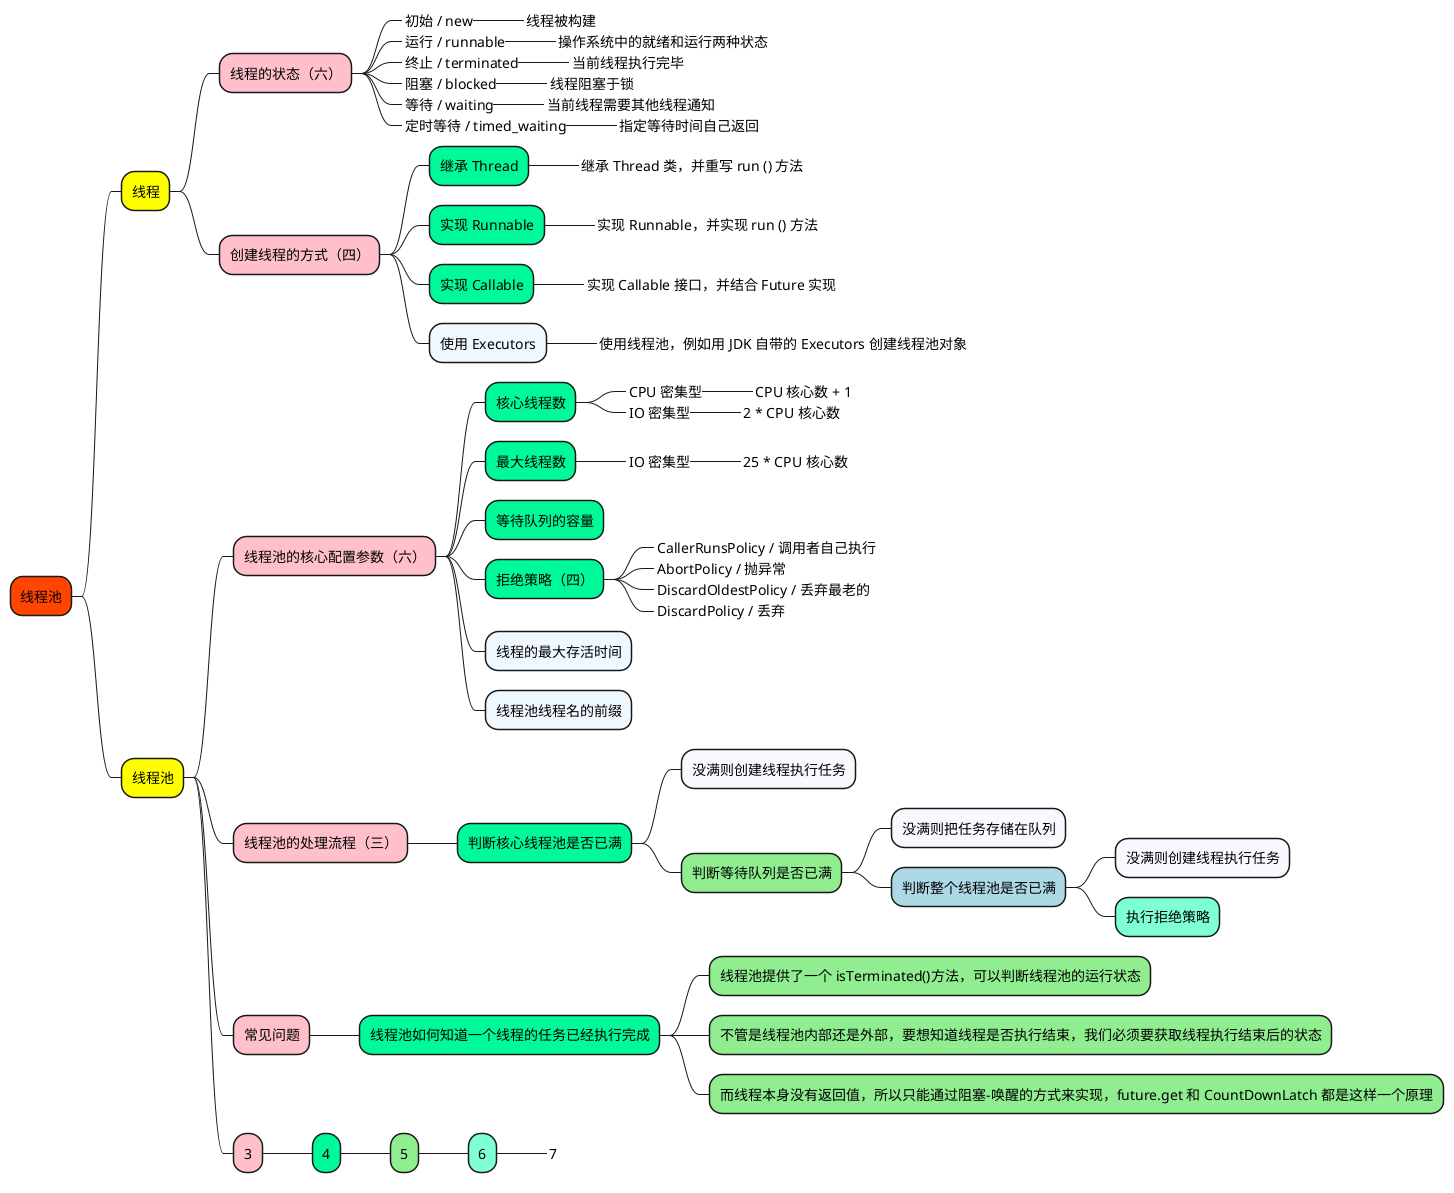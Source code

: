 @startmindmap

+[#OrangeRed] 线程池

++[#yellow] 线程

+++[#Pink] 线程的状态（六）

++++[#AliceBlue]_ 初始 / new
+++++[#GhostWhite]_ 线程被构建
++++[#AliceBlue]_ 运行 / runnable
+++++[#GhostWhite]_ 操作系统中的就绪和运行两种状态
++++[#AliceBlue]_ 终止 / terminated
+++++[#GhostWhite]_ 当前线程执行完毕
++++[#AliceBlue]_ 阻塞 / blocked
+++++[#GhostWhite]_ 线程阻塞于锁
++++[#AliceBlue]_ 等待 / waiting
+++++[#GhostWhite]_ 当前线程需要其他线程通知
++++[#AliceBlue]_ 定时等待 / timed_waiting
+++++[#GhostWhite]_ 指定等待时间自己返回


+++[#Pink] 创建线程的方式（四）

++++[#MediumSpringGreen] 继承 Thread
+++++[#GhostWhite]_ 继承 Thread 类，并重写 run () 方法
++++[#MediumSpringGreen] 实现 Runnable
+++++[#GhostWhite]_ 实现 Runnable，并实现 run () 方法
++++[#MediumSpringGreen] 实现 Callable
+++++[#GhostWhite]_ 实现 Callable 接口，并结合 Future 实现
++++[#AliceBlue] 使用 Executors
+++++[#GhostWhite]_ 使用线程池，例如用 JDK 自带的 Executors 创建线程池对象


++[#yellow] 线程池

+++[#Pink] 线程池的核心配置参数（六）

++++[#MediumSpringGreen] 核心线程数
+++++[#LightGreen]_ CPU 密集型
++++++[#Aquamarine]_ CPU 核心数 + 1
+++++[#LightGreen]_ IO 密集型
++++++[#Aquamarine]_ 2 * CPU 核心数

++++[#MediumSpringGreen] 最大线程数
+++++[#LightGreen]_ IO 密集型
++++++[#Aquamarine]_ 25 * CPU 核心数

++++[#MediumSpringGreen] 等待队列的容量

++++[#MediumSpringGreen] 拒绝策略（四）
+++++[#LightGreen]_ CallerRunsPolicy / 调用者自己执行
+++++[#LightGreen]_ AbortPolicy / 抛异常
+++++[#LightGreen]_ DiscardOldestPolicy / 丢弃最老的
+++++[#LightGreen]_ DiscardPolicy / 丢弃

++++[#AliceBlue] 线程的最大存活时间
++++[#AliceBlue] 线程池线程名的前缀


+++[#Pink] 线程池的处理流程（三）

++++[#MediumSpringGreen] 判断核心线程池是否已满
+++++[#GhostWhite] 没满则创建线程执行任务
+++++[#LightGreen] 判断等待队列是否已满
++++++[#GhostWhite] 没满则把任务存储在队列
++++++[#LightBlue] 判断整个线程池是否已满
+++++++[#GhostWhite] 没满则创建线程执行任务
+++++++[#Aquamarine] 执行拒绝策略

+++[#Pink] 常见问题

++++[#MediumSpringGreen] 线程池如何知道一个线程的任务已经执行完成
+++++[#LightGreen] 线程池提供了一个 isTerminated()方法，可以判断线程池的运行状态
+++++[#LightGreen] 不管是线程池内部还是外部，要想知道线程是否执行结束，我们必须要获取线程执行结束后的状态
+++++[#LightGreen] 而线程本身没有返回值，所以只能通过阻塞-唤醒的方式来实现，future.get 和 CountDownLatch 都是这样一个原理


+++[#Pink] 3

++++[#MediumSpringGreen] 4
+++++[#LightGreen] 5
++++++[#Aquamarine] 6
+++++++[#Aquamarine]_ 7


@endmindmap